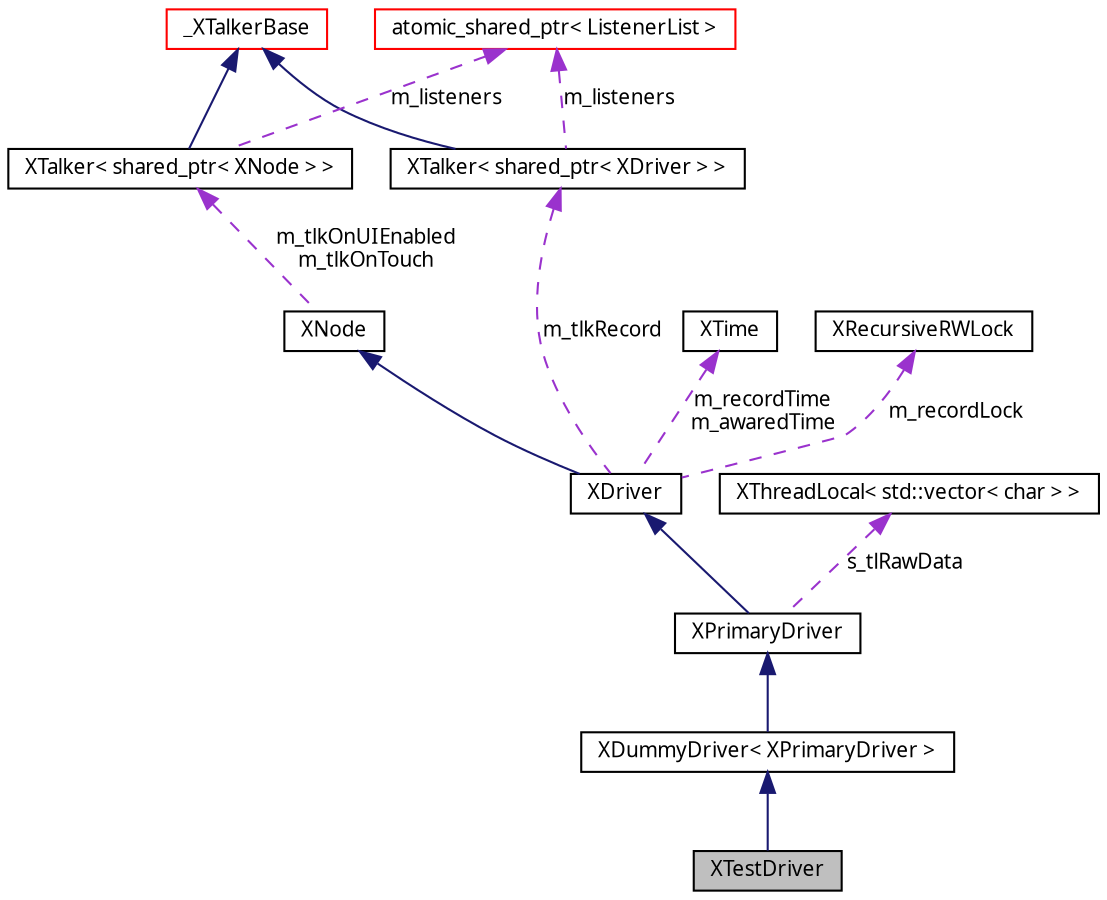 digraph G
{
  edge [fontname="FreeSans.ttf",fontsize=10,labelfontname="FreeSans.ttf",labelfontsize=10];
  node [fontname="FreeSans.ttf",fontsize=10,shape=record];
  Node1 [label="XTestDriver",height=0.2,width=0.4,color="black", fillcolor="grey75", style="filled" fontcolor="black"];
  Node2 -> Node1 [dir=back,color="midnightblue",fontsize=10,style="solid",fontname="FreeSans.ttf"];
  Node2 [label="XDummyDriver\< XPrimaryDriver \>",height=0.2,width=0.4,color="black", fillcolor="white", style="filled",URL="$class_x_dummy_driver.html"];
  Node3 -> Node2 [dir=back,color="midnightblue",fontsize=10,style="solid",fontname="FreeSans.ttf"];
  Node3 [label="XPrimaryDriver",height=0.2,width=0.4,color="black", fillcolor="white", style="filled",URL="$class_x_primary_driver.html"];
  Node4 -> Node3 [dir=back,color="midnightblue",fontsize=10,style="solid",fontname="FreeSans.ttf"];
  Node4 [label="XDriver",height=0.2,width=0.4,color="black", fillcolor="white", style="filled",URL="$class_x_driver.html"];
  Node5 -> Node4 [dir=back,color="midnightblue",fontsize=10,style="solid",fontname="FreeSans.ttf"];
  Node5 [label="XNode",height=0.2,width=0.4,color="black", fillcolor="white", style="filled",URL="$class_x_node.html"];
  Node6 -> Node5 [dir=back,color="darkorchid3",fontsize=10,style="dashed",label="m_tlkOnUIEnabled\nm_tlkOnTouch",fontname="FreeSans.ttf"];
  Node6 [label="XTalker\< shared_ptr\< XNode \> \>",height=0.2,width=0.4,color="black", fillcolor="white", style="filled",URL="$class_x_talker.html"];
  Node7 -> Node6 [dir=back,color="midnightblue",fontsize=10,style="solid",fontname="FreeSans.ttf"];
  Node7 [label="_XTalkerBase",height=0.2,width=0.4,color="red", fillcolor="white", style="filled",URL="$class___x_talker_base.html"];
  Node8 -> Node6 [dir=back,color="darkorchid3",fontsize=10,style="dashed",label="m_listeners",fontname="FreeSans.ttf"];
  Node8 [label="atomic_shared_ptr\< ListenerList \>",height=0.2,width=0.4,color="red", fillcolor="white", style="filled",URL="$classatomic__shared__ptr.html"];
  Node9 -> Node4 [dir=back,color="darkorchid3",fontsize=10,style="dashed",label="m_tlkRecord",fontname="FreeSans.ttf"];
  Node9 [label="XTalker\< shared_ptr\< XDriver \> \>",height=0.2,width=0.4,color="black", fillcolor="white", style="filled",URL="$class_x_talker.html"];
  Node7 -> Node9 [dir=back,color="midnightblue",fontsize=10,style="solid",fontname="FreeSans.ttf"];
  Node8 -> Node9 [dir=back,color="darkorchid3",fontsize=10,style="dashed",label="m_listeners",fontname="FreeSans.ttf"];
  Node10 -> Node4 [dir=back,color="darkorchid3",fontsize=10,style="dashed",label="m_recordTime\nm_awaredTime",fontname="FreeSans.ttf"];
  Node10 [label="XTime",height=0.2,width=0.4,color="black", fillcolor="white", style="filled",URL="$class_x_time.html"];
  Node11 -> Node4 [dir=back,color="darkorchid3",fontsize=10,style="dashed",label="m_recordLock",fontname="FreeSans.ttf"];
  Node11 [label="XRecursiveRWLock",height=0.2,width=0.4,color="black", fillcolor="white", style="filled",URL="$class_x_recursive_r_w_lock.html"];
  Node12 -> Node3 [dir=back,color="darkorchid3",fontsize=10,style="dashed",label="s_tlRawData",fontname="FreeSans.ttf"];
  Node12 [label="XThreadLocal\< std::vector\< char \> \>",height=0.2,width=0.4,color="black", fillcolor="white", style="filled",URL="$class_x_thread_local.html"];
}
